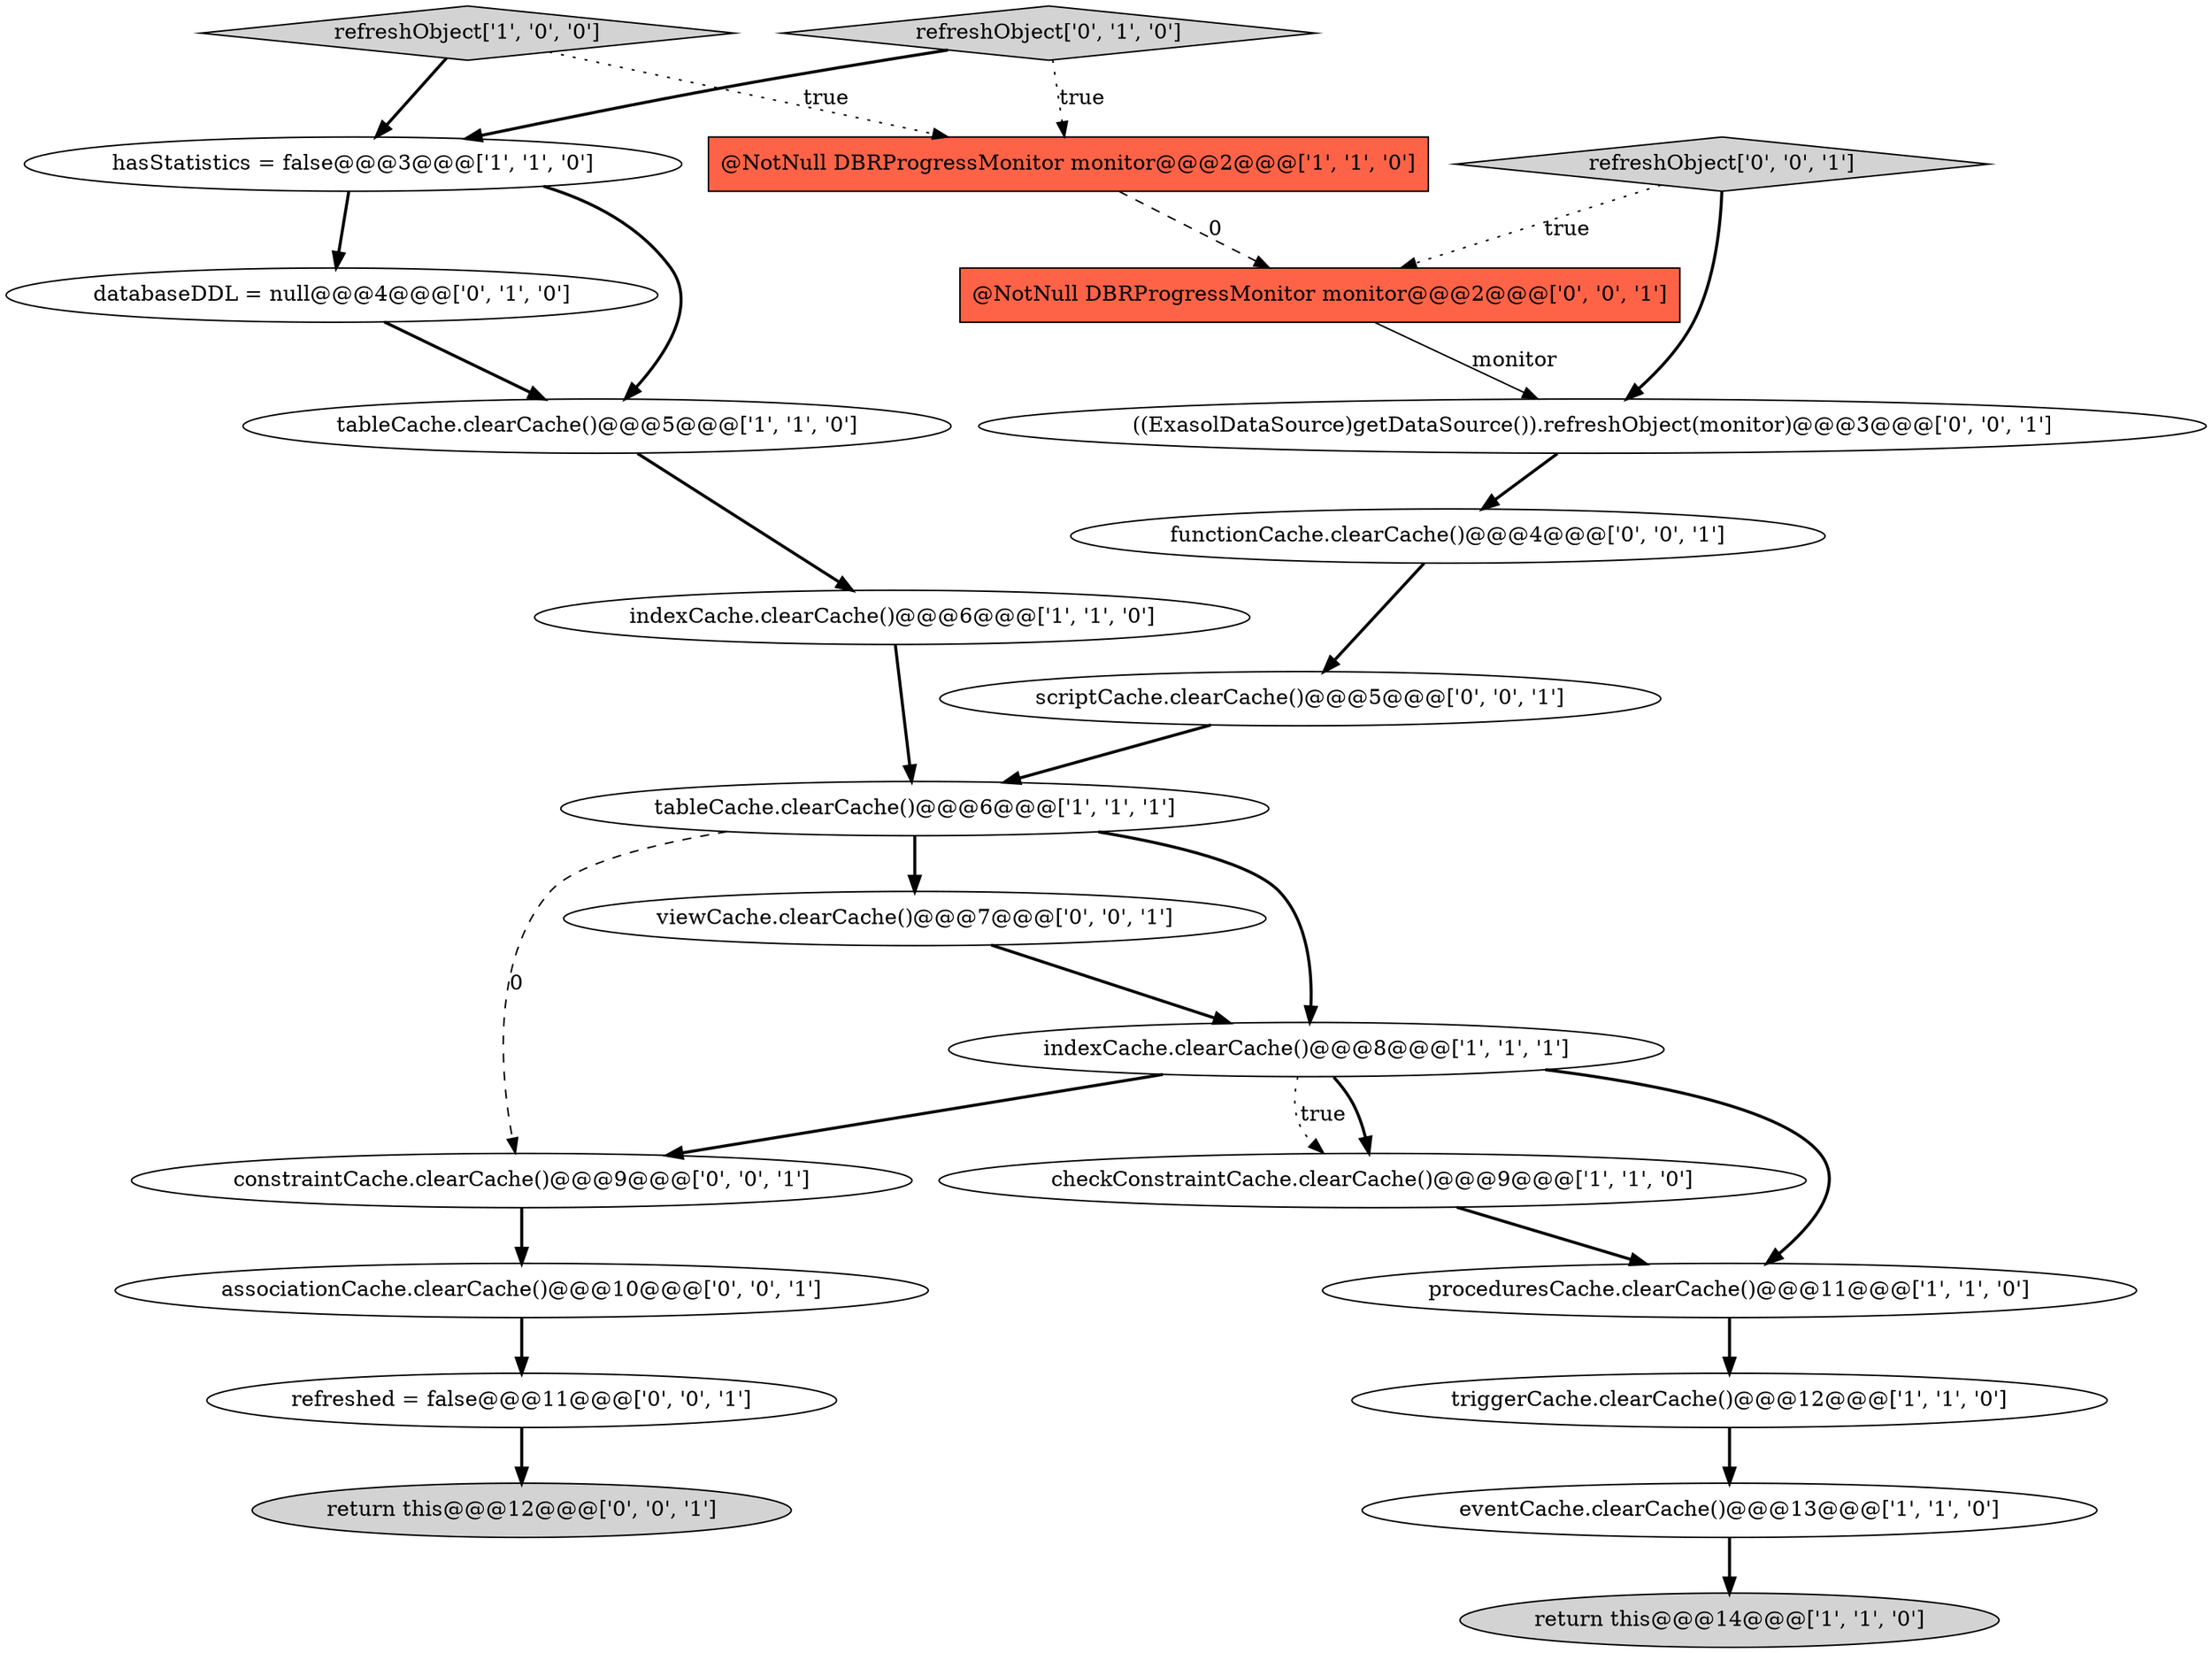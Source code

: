 digraph {
19 [style = filled, label = "refreshed = false@@@11@@@['0', '0', '1']", fillcolor = white, shape = ellipse image = "AAA0AAABBB3BBB"];
4 [style = filled, label = "tableCache.clearCache()@@@5@@@['1', '1', '0']", fillcolor = white, shape = ellipse image = "AAA0AAABBB1BBB"];
8 [style = filled, label = "indexCache.clearCache()@@@6@@@['1', '1', '0']", fillcolor = white, shape = ellipse image = "AAA0AAABBB1BBB"];
20 [style = filled, label = "return this@@@12@@@['0', '0', '1']", fillcolor = lightgray, shape = ellipse image = "AAA0AAABBB3BBB"];
23 [style = filled, label = "functionCache.clearCache()@@@4@@@['0', '0', '1']", fillcolor = white, shape = ellipse image = "AAA0AAABBB3BBB"];
18 [style = filled, label = "associationCache.clearCache()@@@10@@@['0', '0', '1']", fillcolor = white, shape = ellipse image = "AAA0AAABBB3BBB"];
15 [style = filled, label = "constraintCache.clearCache()@@@9@@@['0', '0', '1']", fillcolor = white, shape = ellipse image = "AAA0AAABBB3BBB"];
3 [style = filled, label = "eventCache.clearCache()@@@13@@@['1', '1', '0']", fillcolor = white, shape = ellipse image = "AAA0AAABBB1BBB"];
1 [style = filled, label = "refreshObject['1', '0', '0']", fillcolor = lightgray, shape = diamond image = "AAA0AAABBB1BBB"];
22 [style = filled, label = "((ExasolDataSource)getDataSource()).refreshObject(monitor)@@@3@@@['0', '0', '1']", fillcolor = white, shape = ellipse image = "AAA0AAABBB3BBB"];
5 [style = filled, label = "triggerCache.clearCache()@@@12@@@['1', '1', '0']", fillcolor = white, shape = ellipse image = "AAA0AAABBB1BBB"];
10 [style = filled, label = "@NotNull DBRProgressMonitor monitor@@@2@@@['1', '1', '0']", fillcolor = tomato, shape = box image = "AAA0AAABBB1BBB"];
0 [style = filled, label = "return this@@@14@@@['1', '1', '0']", fillcolor = lightgray, shape = ellipse image = "AAA0AAABBB1BBB"];
16 [style = filled, label = "scriptCache.clearCache()@@@5@@@['0', '0', '1']", fillcolor = white, shape = ellipse image = "AAA0AAABBB3BBB"];
11 [style = filled, label = "tableCache.clearCache()@@@6@@@['1', '1', '1']", fillcolor = white, shape = ellipse image = "AAA0AAABBB1BBB"];
9 [style = filled, label = "hasStatistics = false@@@3@@@['1', '1', '0']", fillcolor = white, shape = ellipse image = "AAA0AAABBB1BBB"];
2 [style = filled, label = "indexCache.clearCache()@@@8@@@['1', '1', '1']", fillcolor = white, shape = ellipse image = "AAA0AAABBB1BBB"];
17 [style = filled, label = "viewCache.clearCache()@@@7@@@['0', '0', '1']", fillcolor = white, shape = ellipse image = "AAA0AAABBB3BBB"];
14 [style = filled, label = "@NotNull DBRProgressMonitor monitor@@@2@@@['0', '0', '1']", fillcolor = tomato, shape = box image = "AAA0AAABBB3BBB"];
6 [style = filled, label = "proceduresCache.clearCache()@@@11@@@['1', '1', '0']", fillcolor = white, shape = ellipse image = "AAA0AAABBB1BBB"];
12 [style = filled, label = "refreshObject['0', '1', '0']", fillcolor = lightgray, shape = diamond image = "AAA0AAABBB2BBB"];
7 [style = filled, label = "checkConstraintCache.clearCache()@@@9@@@['1', '1', '0']", fillcolor = white, shape = ellipse image = "AAA0AAABBB1BBB"];
21 [style = filled, label = "refreshObject['0', '0', '1']", fillcolor = lightgray, shape = diamond image = "AAA0AAABBB3BBB"];
13 [style = filled, label = "databaseDDL = null@@@4@@@['0', '1', '0']", fillcolor = white, shape = ellipse image = "AAA1AAABBB2BBB"];
12->10 [style = dotted, label="true"];
1->9 [style = bold, label=""];
13->4 [style = bold, label=""];
21->22 [style = bold, label=""];
9->4 [style = bold, label=""];
15->18 [style = bold, label=""];
2->7 [style = bold, label=""];
10->14 [style = dashed, label="0"];
19->20 [style = bold, label=""];
9->13 [style = bold, label=""];
7->6 [style = bold, label=""];
23->16 [style = bold, label=""];
4->8 [style = bold, label=""];
11->17 [style = bold, label=""];
11->2 [style = bold, label=""];
12->9 [style = bold, label=""];
8->11 [style = bold, label=""];
11->15 [style = dashed, label="0"];
18->19 [style = bold, label=""];
3->0 [style = bold, label=""];
6->5 [style = bold, label=""];
2->6 [style = bold, label=""];
21->14 [style = dotted, label="true"];
5->3 [style = bold, label=""];
22->23 [style = bold, label=""];
16->11 [style = bold, label=""];
14->22 [style = solid, label="monitor"];
2->15 [style = bold, label=""];
1->10 [style = dotted, label="true"];
2->7 [style = dotted, label="true"];
17->2 [style = bold, label=""];
}

